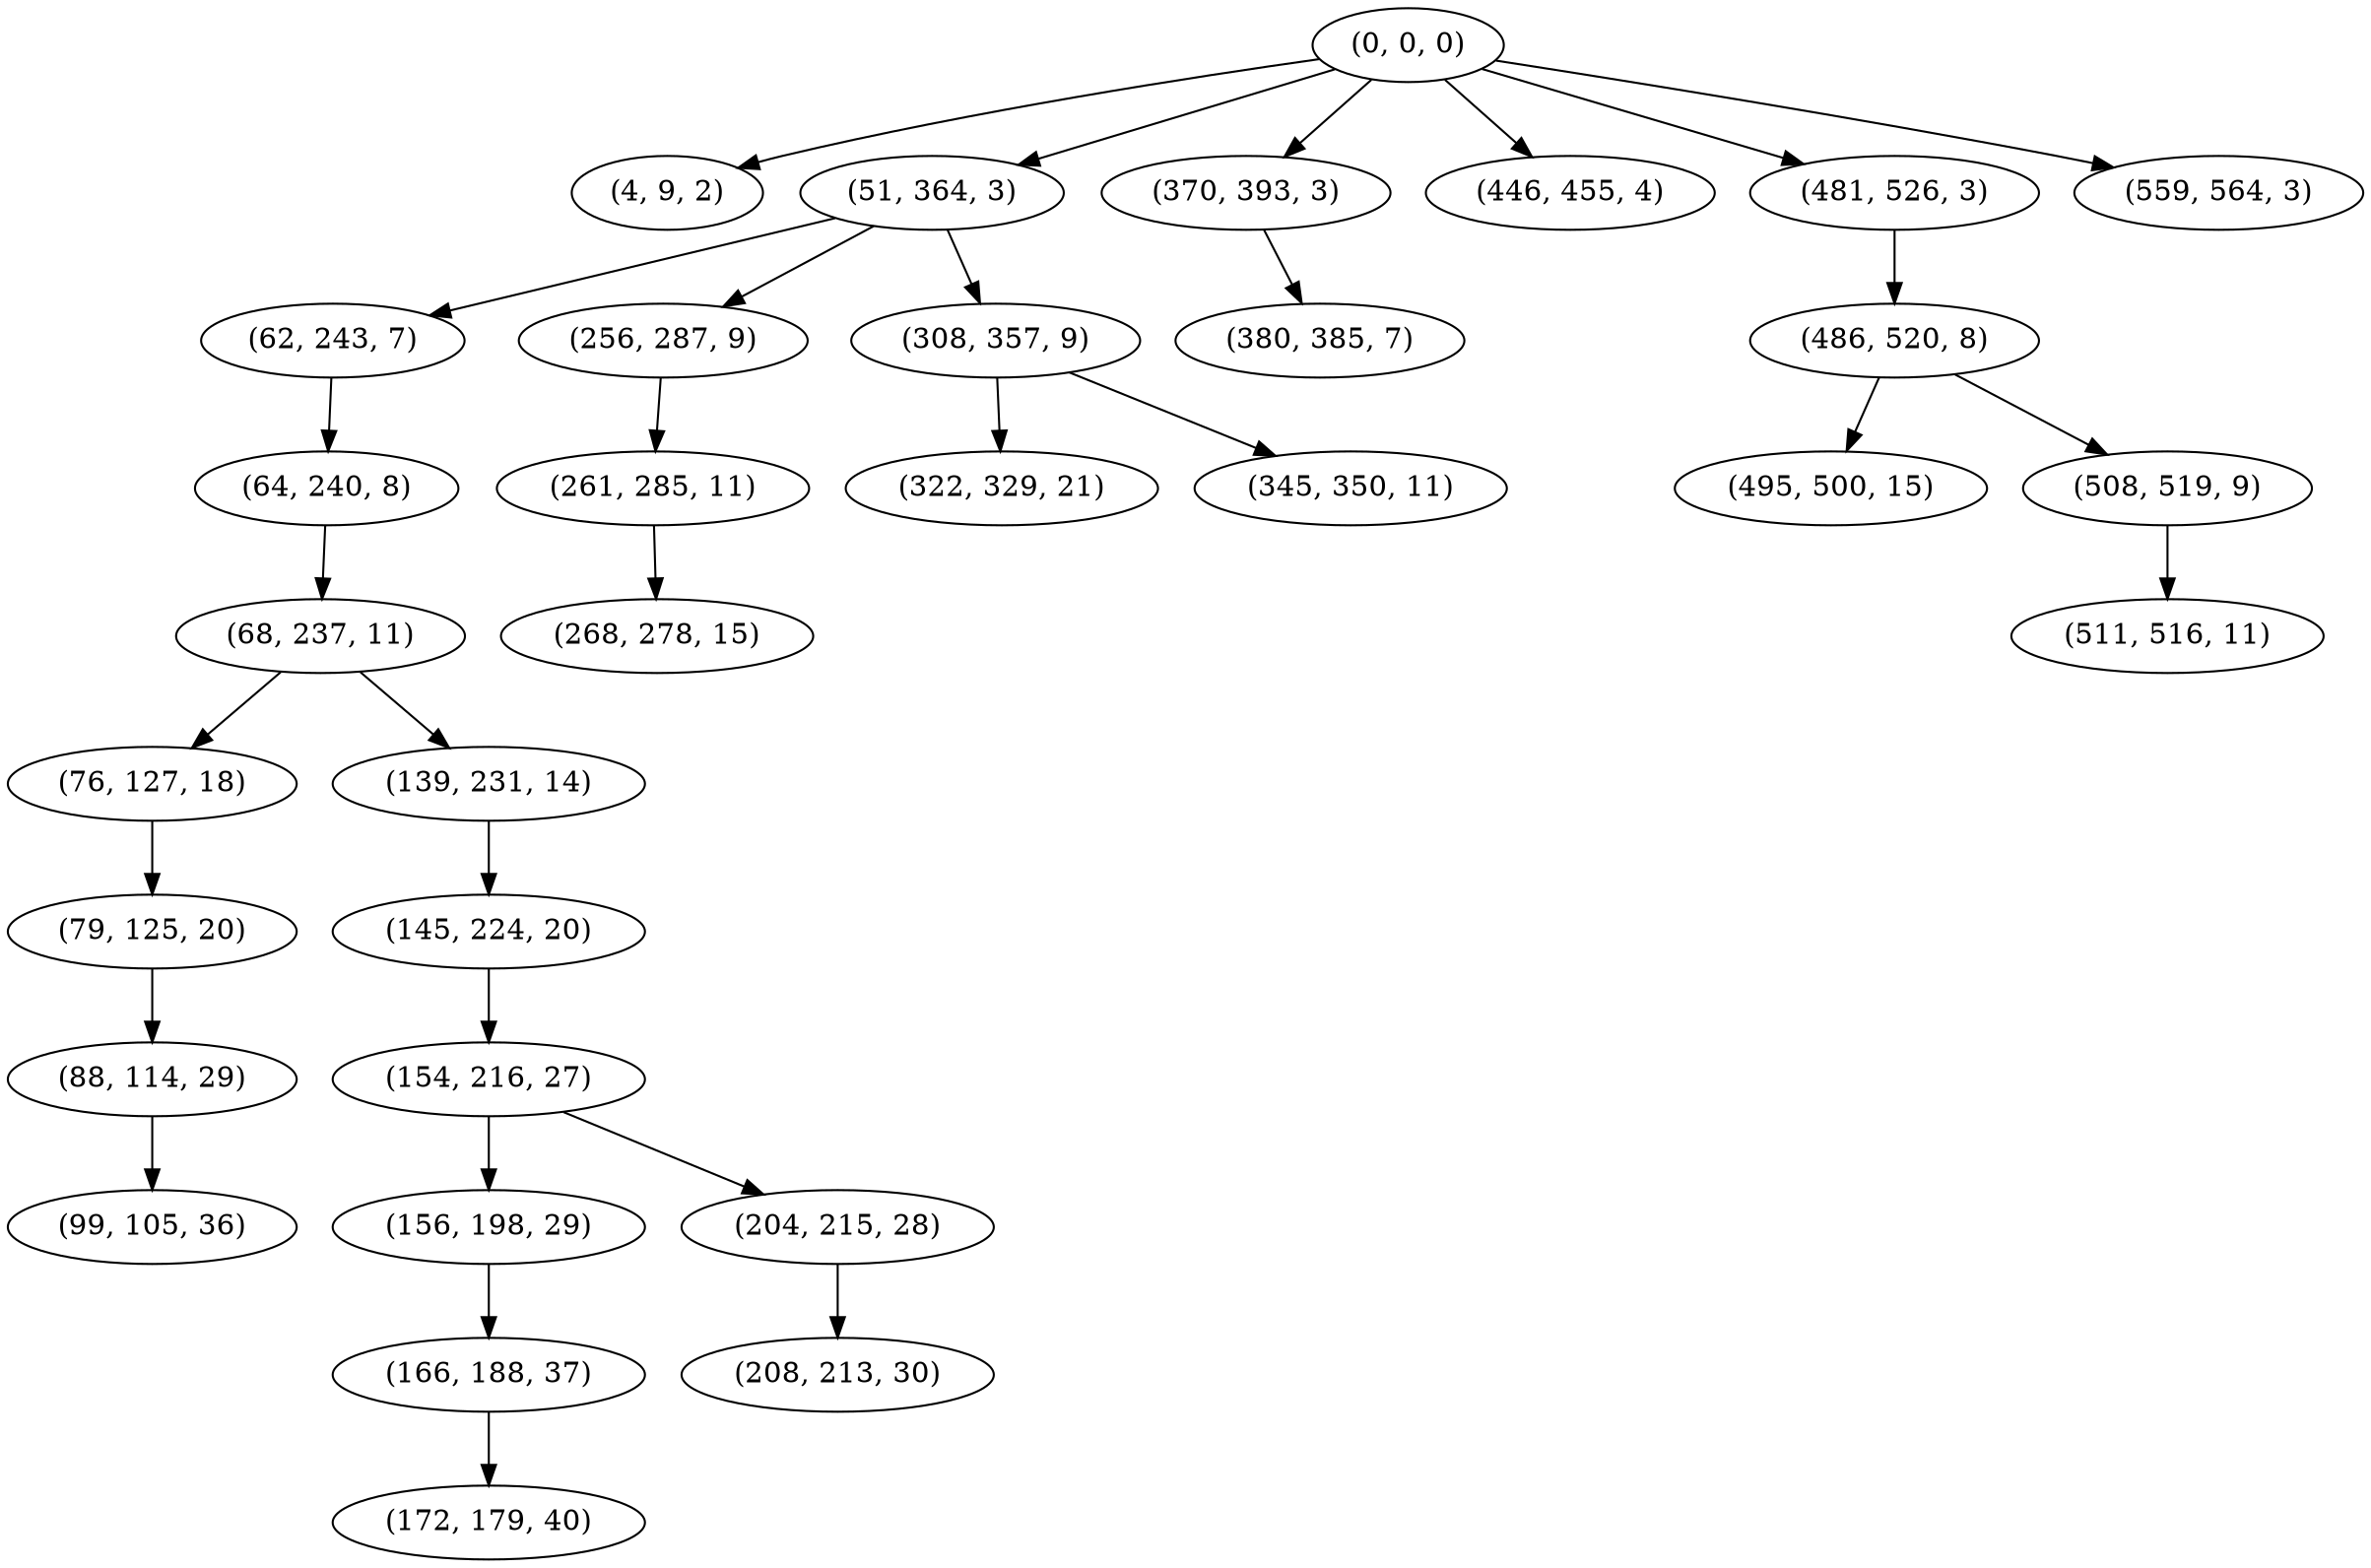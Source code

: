 digraph tree {
    "(0, 0, 0)";
    "(4, 9, 2)";
    "(51, 364, 3)";
    "(62, 243, 7)";
    "(64, 240, 8)";
    "(68, 237, 11)";
    "(76, 127, 18)";
    "(79, 125, 20)";
    "(88, 114, 29)";
    "(99, 105, 36)";
    "(139, 231, 14)";
    "(145, 224, 20)";
    "(154, 216, 27)";
    "(156, 198, 29)";
    "(166, 188, 37)";
    "(172, 179, 40)";
    "(204, 215, 28)";
    "(208, 213, 30)";
    "(256, 287, 9)";
    "(261, 285, 11)";
    "(268, 278, 15)";
    "(308, 357, 9)";
    "(322, 329, 21)";
    "(345, 350, 11)";
    "(370, 393, 3)";
    "(380, 385, 7)";
    "(446, 455, 4)";
    "(481, 526, 3)";
    "(486, 520, 8)";
    "(495, 500, 15)";
    "(508, 519, 9)";
    "(511, 516, 11)";
    "(559, 564, 3)";
    "(0, 0, 0)" -> "(4, 9, 2)";
    "(0, 0, 0)" -> "(51, 364, 3)";
    "(0, 0, 0)" -> "(370, 393, 3)";
    "(0, 0, 0)" -> "(446, 455, 4)";
    "(0, 0, 0)" -> "(481, 526, 3)";
    "(0, 0, 0)" -> "(559, 564, 3)";
    "(51, 364, 3)" -> "(62, 243, 7)";
    "(51, 364, 3)" -> "(256, 287, 9)";
    "(51, 364, 3)" -> "(308, 357, 9)";
    "(62, 243, 7)" -> "(64, 240, 8)";
    "(64, 240, 8)" -> "(68, 237, 11)";
    "(68, 237, 11)" -> "(76, 127, 18)";
    "(68, 237, 11)" -> "(139, 231, 14)";
    "(76, 127, 18)" -> "(79, 125, 20)";
    "(79, 125, 20)" -> "(88, 114, 29)";
    "(88, 114, 29)" -> "(99, 105, 36)";
    "(139, 231, 14)" -> "(145, 224, 20)";
    "(145, 224, 20)" -> "(154, 216, 27)";
    "(154, 216, 27)" -> "(156, 198, 29)";
    "(154, 216, 27)" -> "(204, 215, 28)";
    "(156, 198, 29)" -> "(166, 188, 37)";
    "(166, 188, 37)" -> "(172, 179, 40)";
    "(204, 215, 28)" -> "(208, 213, 30)";
    "(256, 287, 9)" -> "(261, 285, 11)";
    "(261, 285, 11)" -> "(268, 278, 15)";
    "(308, 357, 9)" -> "(322, 329, 21)";
    "(308, 357, 9)" -> "(345, 350, 11)";
    "(370, 393, 3)" -> "(380, 385, 7)";
    "(481, 526, 3)" -> "(486, 520, 8)";
    "(486, 520, 8)" -> "(495, 500, 15)";
    "(486, 520, 8)" -> "(508, 519, 9)";
    "(508, 519, 9)" -> "(511, 516, 11)";
}
